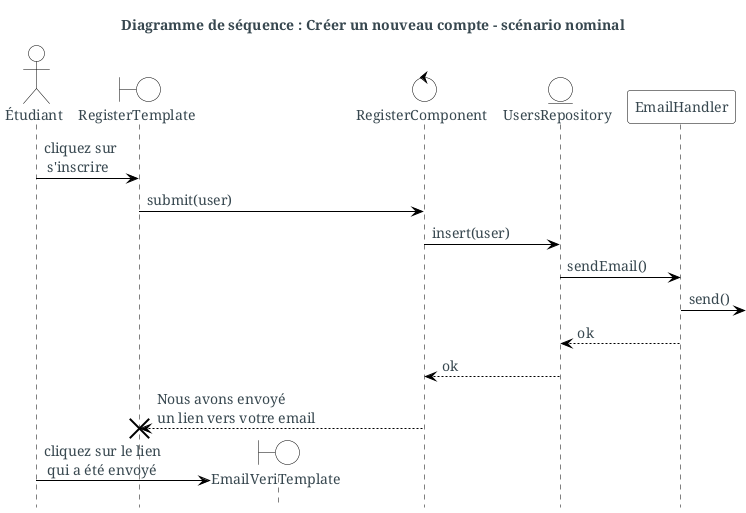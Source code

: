 @startuml
skinparam backgroundColor #fff
skinparam defaultFontColor #37474f
skinparam defaultFontSize 14
skinparam defaultFontName serif
skinparam defaultFontStyle bold
skinparam actorBackgroundColor #fff
skinparam actorBorderColor #000
skinparam boundaryBackgroundColor #fff
skinparam boundaryBorderColor #000
skinparam controlBackgroundColor #fff
skinparam controlBorderColor #000
skinparam entityBackgroundColor #fff
skinparam entityBorderColor #000
skinparam participantBackgroundColor #fff
skinparam participantBorderColor #000
skinparam ArrowColor #000
skinparam sequenceLifeLineBorderColor #000
skinparam sequenceBoxBorderColor #FFF
skinparam ParticipantPadding -80

title Diagramme de séquence : Créer un nouveau compte - scénario nominal

hide footbox


actor Étudiant as student

boundary RegisterTemplate
boundary EmailVeriTemplate
control RegisterComponent
entity UsersRepository
participant EmailHandler

student ->  RegisterTemplate : cliquez sur\n s'inscrire
RegisterTemplate -> RegisterComponent : submit(user)
RegisterComponent -> UsersRepository : insert(user)
UsersRepository -> EmailHandler: sendEmail()
EmailHandler ->]: send()
EmailHandler --> UsersRepository : ok
UsersRepository --> RegisterComponent :ok
RegisterComponent--> RegisterTemplate :Nous avons envoyé\nun lien vers votre email
destroy RegisterTemplate

create EmailVeriTemplate
student -> EmailVeriTemplate:cliquez sur le lien\n qui a été envoyé

@enduml